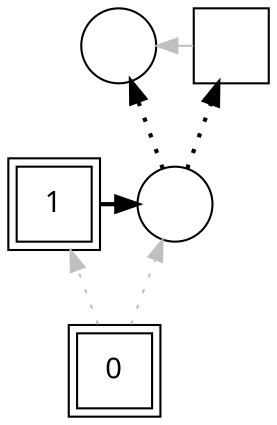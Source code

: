 digraph G {
rankdir = BT;
Node [ fontname="Arial Unicode Multicast"];
Player		[ label="1" shape=square peripheries=2];
Ground		[ label="0" shape=square peripheries=2];
Sausage1		[ label="" shape=circle];
Sausage0		[ label="" shape=circle];
Island		[ label="" shape=square];
{rank=same; Player,Sausage1};
	"Ground" -> "Player" [style=dotted color="gray"];
	"Player" -> "Sausage1" [constraint=false  penwidth=2];
	"Ground" -> "Sausage1" [style=dotted color="gray"];
	"Sausage1" -> "Sausage0" [style=dotted  penwidth=2];
	"Sausage1" -> "Island" [style=dotted  penwidth=2];
	"Island" -> "Sausage0" [constraint=false color="gray"];
}